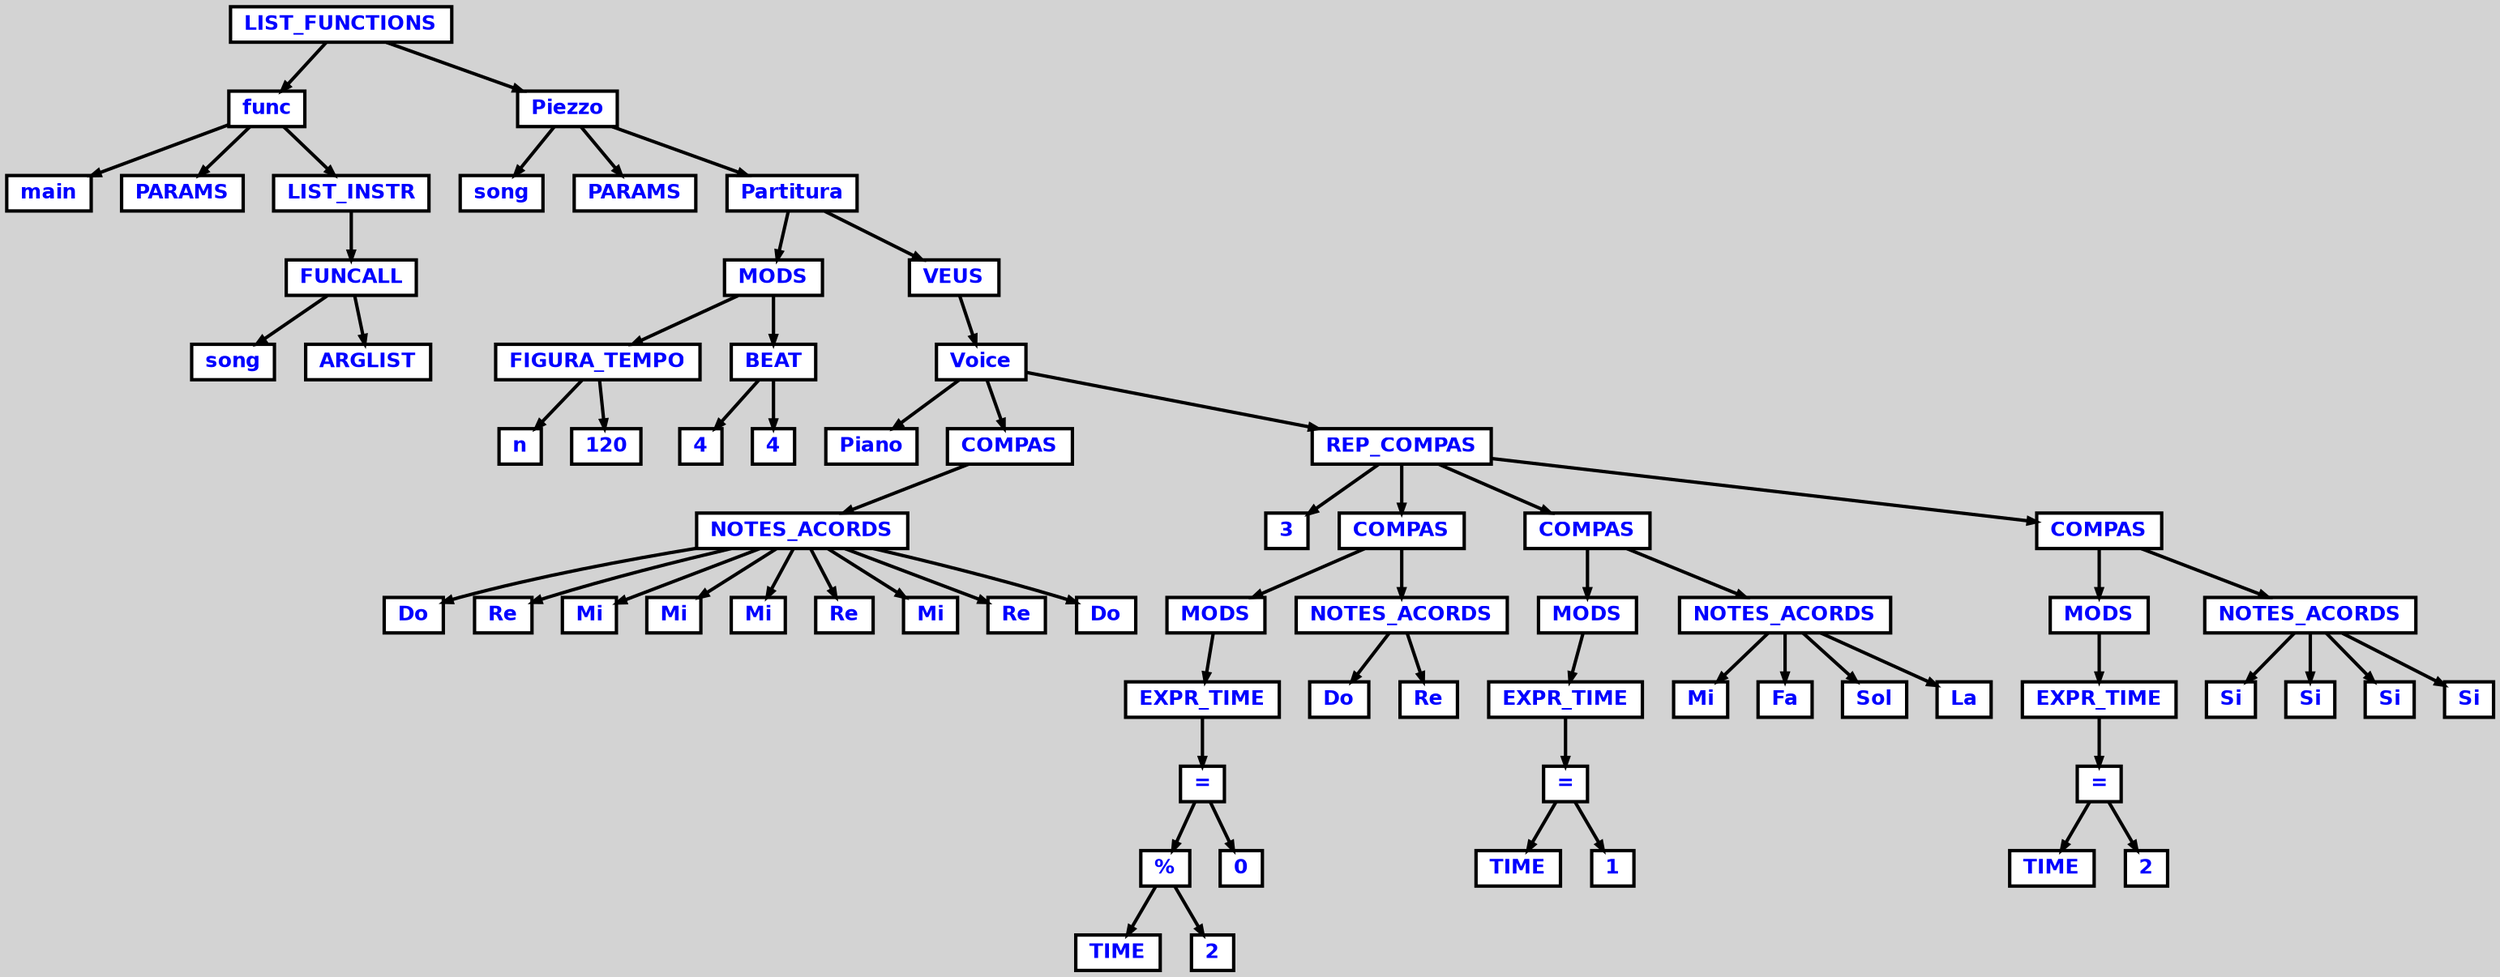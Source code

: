 digraph {

	ordering=out;
	ranksep=.4;
	bgcolor="lightgrey"; node [shape=box, fixedsize=false, fontsize=12, fontname="Helvetica-bold", fontcolor="blue"
		width=.25, height=.25, color="black", fillcolor="white", style="filled, solid, bold"];
	edge [arrowsize=.5, color="black", style="bold"]

  n0 [label="LIST_FUNCTIONS"];
  n1 [label="func"];
  n1 [label="func"];
  n2 [label="main"];
  n3 [label="PARAMS"];
  n4 [label="LIST_INSTR"];
  n4 [label="LIST_INSTR"];
  n5 [label="FUNCALL"];
  n5 [label="FUNCALL"];
  n6 [label="song"];
  n7 [label="ARGLIST"];
  n8 [label="Piezzo"];
  n8 [label="Piezzo"];
  n9 [label="song"];
  n10 [label="PARAMS"];
  n11 [label="Partitura"];
  n11 [label="Partitura"];
  n12 [label="MODS"];
  n12 [label="MODS"];
  n13 [label="FIGURA_TEMPO"];
  n13 [label="FIGURA_TEMPO"];
  n14 [label="n"];
  n15 [label="120"];
  n16 [label="BEAT"];
  n16 [label="BEAT"];
  n17 [label="4"];
  n18 [label="4"];
  n19 [label="VEUS"];
  n19 [label="VEUS"];
  n20 [label="Voice"];
  n20 [label="Voice"];
  n21 [label="Piano"];
  n22 [label="COMPAS"];
  n22 [label="COMPAS"];
  n23 [label="NOTES_ACORDS"];
  n23 [label="NOTES_ACORDS"];
  n24 [label="Do"];
  n25 [label="Re"];
  n26 [label="Mi"];
  n27 [label="Mi"];
  n28 [label="Mi"];
  n29 [label="Re"];
  n30 [label="Mi"];
  n31 [label="Re"];
  n32 [label="Do"];
  n33 [label="REP_COMPAS"];
  n33 [label="REP_COMPAS"];
  n34 [label="3"];
  n35 [label="COMPAS"];
  n35 [label="COMPAS"];
  n36 [label="MODS"];
  n36 [label="MODS"];
  n37 [label="EXPR_TIME"];
  n37 [label="EXPR_TIME"];
  n38 [label="="];
  n38 [label="="];
  n39 [label="%"];
  n39 [label="%"];
  n40 [label="TIME"];
  n41 [label="2"];
  n42 [label="0"];
  n43 [label="NOTES_ACORDS"];
  n43 [label="NOTES_ACORDS"];
  n44 [label="Do"];
  n45 [label="Re"];
  n46 [label="COMPAS"];
  n46 [label="COMPAS"];
  n47 [label="MODS"];
  n47 [label="MODS"];
  n48 [label="EXPR_TIME"];
  n48 [label="EXPR_TIME"];
  n49 [label="="];
  n49 [label="="];
  n50 [label="TIME"];
  n51 [label="1"];
  n52 [label="NOTES_ACORDS"];
  n52 [label="NOTES_ACORDS"];
  n53 [label="Mi"];
  n54 [label="Fa"];
  n55 [label="Sol"];
  n56 [label="La"];
  n57 [label="COMPAS"];
  n57 [label="COMPAS"];
  n58 [label="MODS"];
  n58 [label="MODS"];
  n59 [label="EXPR_TIME"];
  n59 [label="EXPR_TIME"];
  n60 [label="="];
  n60 [label="="];
  n61 [label="TIME"];
  n62 [label="2"];
  n63 [label="NOTES_ACORDS"];
  n63 [label="NOTES_ACORDS"];
  n64 [label="Si"];
  n65 [label="Si"];
  n66 [label="Si"];
  n67 [label="Si"];

  n0 -> n1 // "LIST_FUNCTIONS" -> "func"
  n1 -> n2 // "func" -> "main"
  n1 -> n3 // "func" -> "PARAMS"
  n1 -> n4 // "func" -> "LIST_INSTR"
  n4 -> n5 // "LIST_INSTR" -> "FUNCALL"
  n5 -> n6 // "FUNCALL" -> "song"
  n5 -> n7 // "FUNCALL" -> "ARGLIST"
  n0 -> n8 // "LIST_FUNCTIONS" -> "Piezzo"
  n8 -> n9 // "Piezzo" -> "song"
  n8 -> n10 // "Piezzo" -> "PARAMS"
  n8 -> n11 // "Piezzo" -> "Partitura"
  n11 -> n12 // "Partitura" -> "MODS"
  n12 -> n13 // "MODS" -> "FIGURA_TEMPO"
  n13 -> n14 // "FIGURA_TEMPO" -> "n"
  n13 -> n15 // "FIGURA_TEMPO" -> "120"
  n12 -> n16 // "MODS" -> "BEAT"
  n16 -> n17 // "BEAT" -> "4"
  n16 -> n18 // "BEAT" -> "4"
  n11 -> n19 // "Partitura" -> "VEUS"
  n19 -> n20 // "VEUS" -> "Voice"
  n20 -> n21 // "Voice" -> "Piano"
  n20 -> n22 // "Voice" -> "COMPAS"
  n22 -> n23 // "COMPAS" -> "NOTES_ACORDS"
  n23 -> n24 // "NOTES_ACORDS" -> "Do"
  n23 -> n25 // "NOTES_ACORDS" -> "Re"
  n23 -> n26 // "NOTES_ACORDS" -> "Mi"
  n23 -> n27 // "NOTES_ACORDS" -> "Mi"
  n23 -> n28 // "NOTES_ACORDS" -> "Mi"
  n23 -> n29 // "NOTES_ACORDS" -> "Re"
  n23 -> n30 // "NOTES_ACORDS" -> "Mi"
  n23 -> n31 // "NOTES_ACORDS" -> "Re"
  n23 -> n32 // "NOTES_ACORDS" -> "Do"
  n20 -> n33 // "Voice" -> "REP_COMPAS"
  n33 -> n34 // "REP_COMPAS" -> "3"
  n33 -> n35 // "REP_COMPAS" -> "COMPAS"
  n35 -> n36 // "COMPAS" -> "MODS"
  n36 -> n37 // "MODS" -> "EXPR_TIME"
  n37 -> n38 // "EXPR_TIME" -> "="
  n38 -> n39 // "=" -> "%"
  n39 -> n40 // "%" -> "TIME"
  n39 -> n41 // "%" -> "2"
  n38 -> n42 // "=" -> "0"
  n35 -> n43 // "COMPAS" -> "NOTES_ACORDS"
  n43 -> n44 // "NOTES_ACORDS" -> "Do"
  n43 -> n45 // "NOTES_ACORDS" -> "Re"
  n33 -> n46 // "REP_COMPAS" -> "COMPAS"
  n46 -> n47 // "COMPAS" -> "MODS"
  n47 -> n48 // "MODS" -> "EXPR_TIME"
  n48 -> n49 // "EXPR_TIME" -> "="
  n49 -> n50 // "=" -> "TIME"
  n49 -> n51 // "=" -> "1"
  n46 -> n52 // "COMPAS" -> "NOTES_ACORDS"
  n52 -> n53 // "NOTES_ACORDS" -> "Mi"
  n52 -> n54 // "NOTES_ACORDS" -> "Fa"
  n52 -> n55 // "NOTES_ACORDS" -> "Sol"
  n52 -> n56 // "NOTES_ACORDS" -> "La"
  n33 -> n57 // "REP_COMPAS" -> "COMPAS"
  n57 -> n58 // "COMPAS" -> "MODS"
  n58 -> n59 // "MODS" -> "EXPR_TIME"
  n59 -> n60 // "EXPR_TIME" -> "="
  n60 -> n61 // "=" -> "TIME"
  n60 -> n62 // "=" -> "2"
  n57 -> n63 // "COMPAS" -> "NOTES_ACORDS"
  n63 -> n64 // "NOTES_ACORDS" -> "Si"
  n63 -> n65 // "NOTES_ACORDS" -> "Si"
  n63 -> n66 // "NOTES_ACORDS" -> "Si"
  n63 -> n67 // "NOTES_ACORDS" -> "Si"

}
